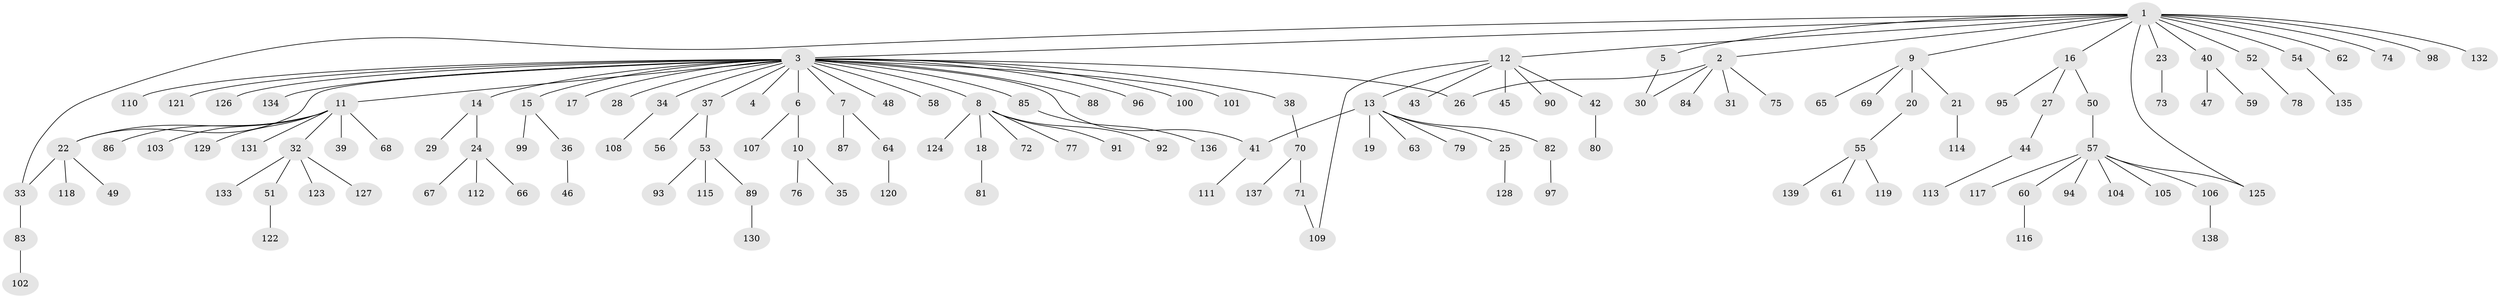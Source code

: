 // coarse degree distribution, {24: 0.010309278350515464, 1: 0.7216494845360825, 11: 0.010309278350515464, 2: 0.17525773195876287, 4: 0.05154639175257732, 8: 0.010309278350515464, 25: 0.010309278350515464, 6: 0.010309278350515464}
// Generated by graph-tools (version 1.1) at 2025/50/03/04/25 21:50:52]
// undirected, 139 vertices, 145 edges
graph export_dot {
graph [start="1"]
  node [color=gray90,style=filled];
  1;
  2;
  3;
  4;
  5;
  6;
  7;
  8;
  9;
  10;
  11;
  12;
  13;
  14;
  15;
  16;
  17;
  18;
  19;
  20;
  21;
  22;
  23;
  24;
  25;
  26;
  27;
  28;
  29;
  30;
  31;
  32;
  33;
  34;
  35;
  36;
  37;
  38;
  39;
  40;
  41;
  42;
  43;
  44;
  45;
  46;
  47;
  48;
  49;
  50;
  51;
  52;
  53;
  54;
  55;
  56;
  57;
  58;
  59;
  60;
  61;
  62;
  63;
  64;
  65;
  66;
  67;
  68;
  69;
  70;
  71;
  72;
  73;
  74;
  75;
  76;
  77;
  78;
  79;
  80;
  81;
  82;
  83;
  84;
  85;
  86;
  87;
  88;
  89;
  90;
  91;
  92;
  93;
  94;
  95;
  96;
  97;
  98;
  99;
  100;
  101;
  102;
  103;
  104;
  105;
  106;
  107;
  108;
  109;
  110;
  111;
  112;
  113;
  114;
  115;
  116;
  117;
  118;
  119;
  120;
  121;
  122;
  123;
  124;
  125;
  126;
  127;
  128;
  129;
  130;
  131;
  132;
  133;
  134;
  135;
  136;
  137;
  138;
  139;
  1 -- 2;
  1 -- 3;
  1 -- 5;
  1 -- 9;
  1 -- 12;
  1 -- 16;
  1 -- 23;
  1 -- 33;
  1 -- 40;
  1 -- 52;
  1 -- 54;
  1 -- 62;
  1 -- 74;
  1 -- 98;
  1 -- 125;
  1 -- 132;
  2 -- 26;
  2 -- 30;
  2 -- 31;
  2 -- 75;
  2 -- 84;
  3 -- 4;
  3 -- 6;
  3 -- 7;
  3 -- 8;
  3 -- 11;
  3 -- 14;
  3 -- 15;
  3 -- 17;
  3 -- 22;
  3 -- 26;
  3 -- 28;
  3 -- 34;
  3 -- 37;
  3 -- 38;
  3 -- 41;
  3 -- 48;
  3 -- 58;
  3 -- 85;
  3 -- 88;
  3 -- 96;
  3 -- 100;
  3 -- 101;
  3 -- 110;
  3 -- 121;
  3 -- 126;
  3 -- 134;
  5 -- 30;
  6 -- 10;
  6 -- 107;
  7 -- 64;
  7 -- 87;
  8 -- 18;
  8 -- 72;
  8 -- 77;
  8 -- 91;
  8 -- 92;
  8 -- 124;
  9 -- 20;
  9 -- 21;
  9 -- 65;
  9 -- 69;
  10 -- 35;
  10 -- 76;
  11 -- 22;
  11 -- 32;
  11 -- 39;
  11 -- 68;
  11 -- 86;
  11 -- 103;
  11 -- 129;
  11 -- 131;
  12 -- 13;
  12 -- 42;
  12 -- 43;
  12 -- 45;
  12 -- 90;
  12 -- 109;
  13 -- 19;
  13 -- 25;
  13 -- 41;
  13 -- 63;
  13 -- 79;
  13 -- 82;
  14 -- 24;
  14 -- 29;
  15 -- 36;
  15 -- 99;
  16 -- 27;
  16 -- 50;
  16 -- 95;
  18 -- 81;
  20 -- 55;
  21 -- 114;
  22 -- 33;
  22 -- 49;
  22 -- 118;
  23 -- 73;
  24 -- 66;
  24 -- 67;
  24 -- 112;
  25 -- 128;
  27 -- 44;
  32 -- 51;
  32 -- 123;
  32 -- 127;
  32 -- 133;
  33 -- 83;
  34 -- 108;
  36 -- 46;
  37 -- 53;
  37 -- 56;
  38 -- 70;
  40 -- 47;
  40 -- 59;
  41 -- 111;
  42 -- 80;
  44 -- 113;
  50 -- 57;
  51 -- 122;
  52 -- 78;
  53 -- 89;
  53 -- 93;
  53 -- 115;
  54 -- 135;
  55 -- 61;
  55 -- 119;
  55 -- 139;
  57 -- 60;
  57 -- 94;
  57 -- 104;
  57 -- 105;
  57 -- 106;
  57 -- 117;
  57 -- 125;
  60 -- 116;
  64 -- 120;
  70 -- 71;
  70 -- 137;
  71 -- 109;
  82 -- 97;
  83 -- 102;
  85 -- 136;
  89 -- 130;
  106 -- 138;
}
